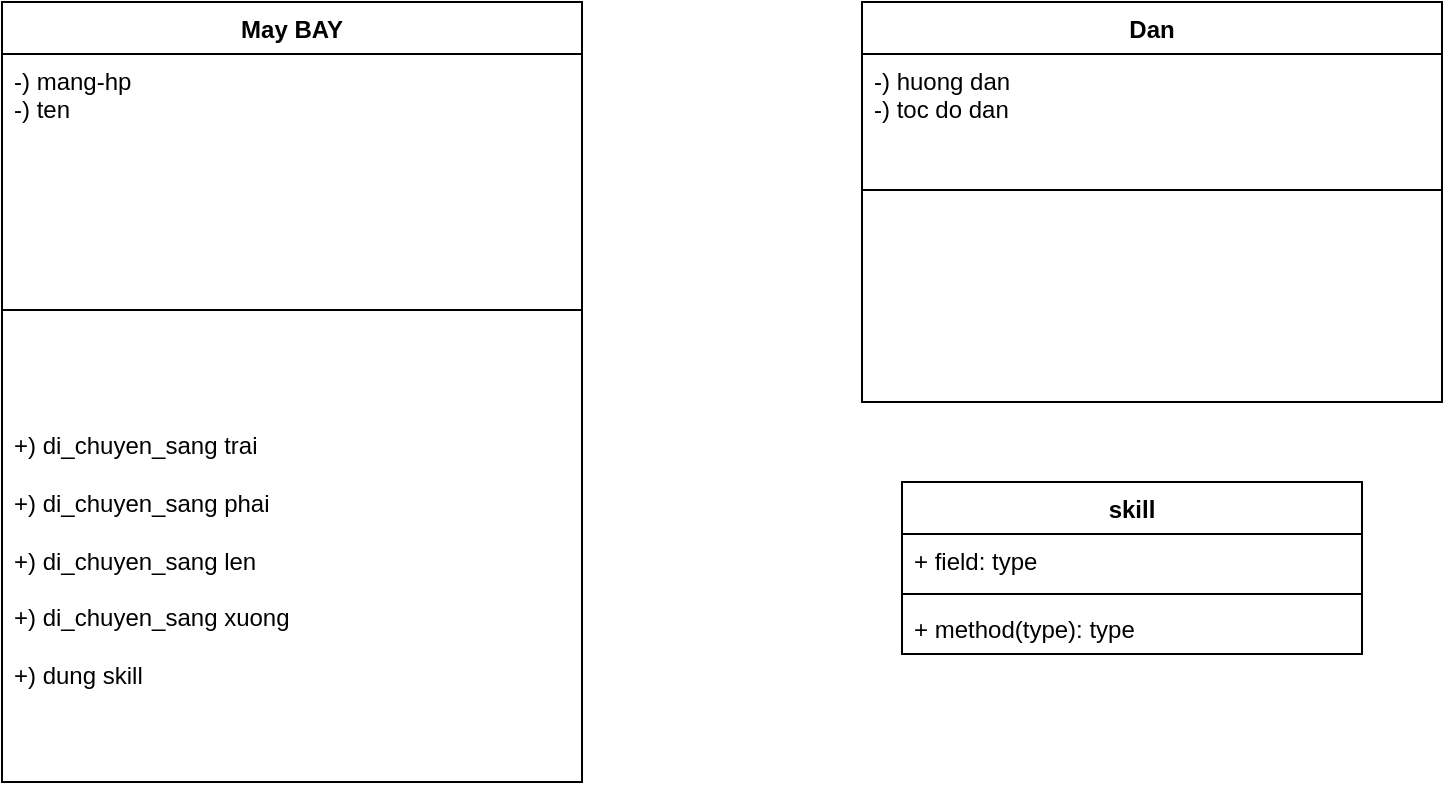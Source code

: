 <mxfile version="24.2.5" type="onedrive">
  <diagram name="Trang-1" id="b6GyrokIfvj_UnQuUkd5">
    <mxGraphModel grid="1" page="1" gridSize="10" guides="1" tooltips="1" connect="1" arrows="1" fold="1" pageScale="1" pageWidth="827" pageHeight="1169" math="0" shadow="0">
      <root>
        <mxCell id="0" />
        <mxCell id="1" parent="0" />
        <mxCell id="HNkaXufgrqIR8gIX1AT5-1" value="May BAY" style="swimlane;fontStyle=1;align=center;verticalAlign=top;childLayout=stackLayout;horizontal=1;startSize=26;horizontalStack=0;resizeParent=1;resizeParentMax=0;resizeLast=0;collapsible=1;marginBottom=0;whiteSpace=wrap;html=1;" vertex="1" parent="1">
          <mxGeometry x="60" y="160" width="290" height="390" as="geometry" />
        </mxCell>
        <mxCell id="HNkaXufgrqIR8gIX1AT5-2" value="-) mang-hp&lt;div&gt;-) ten&lt;/div&gt;&lt;div&gt;&lt;br&gt;&lt;/div&gt;" style="text;strokeColor=none;fillColor=none;align=left;verticalAlign=top;spacingLeft=4;spacingRight=4;overflow=hidden;rotatable=0;points=[[0,0.5],[1,0.5]];portConstraint=eastwest;whiteSpace=wrap;html=1;" vertex="1" parent="HNkaXufgrqIR8gIX1AT5-1">
          <mxGeometry y="26" width="290" height="74" as="geometry" />
        </mxCell>
        <mxCell id="HNkaXufgrqIR8gIX1AT5-3" value="" style="line;strokeWidth=1;fillColor=none;align=left;verticalAlign=middle;spacingTop=-1;spacingLeft=3;spacingRight=3;rotatable=0;labelPosition=right;points=[];portConstraint=eastwest;strokeColor=inherit;" vertex="1" parent="HNkaXufgrqIR8gIX1AT5-1">
          <mxGeometry y="100" width="290" height="108" as="geometry" />
        </mxCell>
        <mxCell id="HNkaXufgrqIR8gIX1AT5-4" value="+) di_chuyen_sang trai&lt;div&gt;&lt;br&gt;&lt;/div&gt;&lt;div&gt;+) di_chuyen_sang phai&lt;div&gt;&lt;br&gt;&lt;/div&gt;&lt;/div&gt;&lt;div&gt;+) di_chuyen_sang len&lt;div&gt;&lt;br&gt;&lt;/div&gt;&lt;/div&gt;&lt;div&gt;+) di_chuyen_sang xuong&lt;/div&gt;&lt;div&gt;&lt;br&gt;&lt;/div&gt;&lt;div&gt;+) dung skill&lt;br&gt;&lt;div&gt;&lt;br&gt;&lt;/div&gt;&lt;/div&gt;" style="text;strokeColor=none;fillColor=none;align=left;verticalAlign=top;spacingLeft=4;spacingRight=4;overflow=hidden;rotatable=0;points=[[0,0.5],[1,0.5]];portConstraint=eastwest;whiteSpace=wrap;html=1;" vertex="1" parent="HNkaXufgrqIR8gIX1AT5-1">
          <mxGeometry y="208" width="290" height="182" as="geometry" />
        </mxCell>
        <mxCell id="HNkaXufgrqIR8gIX1AT5-5" value="Dan" style="swimlane;fontStyle=1;align=center;verticalAlign=top;childLayout=stackLayout;horizontal=1;startSize=26;horizontalStack=0;resizeParent=1;resizeParentMax=0;resizeLast=0;collapsible=1;marginBottom=0;whiteSpace=wrap;html=1;" vertex="1" parent="1">
          <mxGeometry x="490" y="160" width="290" height="200" as="geometry" />
        </mxCell>
        <mxCell id="HNkaXufgrqIR8gIX1AT5-6" value="-) huong dan&lt;div&gt;-) toc do dan&lt;/div&gt;&lt;div&gt;&lt;br&gt;&lt;/div&gt;" style="text;strokeColor=none;fillColor=none;align=left;verticalAlign=top;spacingLeft=4;spacingRight=4;overflow=hidden;rotatable=0;points=[[0,0.5],[1,0.5]];portConstraint=eastwest;whiteSpace=wrap;html=1;" vertex="1" parent="HNkaXufgrqIR8gIX1AT5-5">
          <mxGeometry y="26" width="290" height="64" as="geometry" />
        </mxCell>
        <mxCell id="HNkaXufgrqIR8gIX1AT5-7" value="" style="line;strokeWidth=1;fillColor=none;align=left;verticalAlign=middle;spacingTop=-1;spacingLeft=3;spacingRight=3;rotatable=0;labelPosition=right;points=[];portConstraint=eastwest;strokeColor=inherit;" vertex="1" parent="HNkaXufgrqIR8gIX1AT5-5">
          <mxGeometry y="90" width="290" height="8" as="geometry" />
        </mxCell>
        <mxCell id="HNkaXufgrqIR8gIX1AT5-8" value="&lt;div&gt;&lt;br&gt;&lt;/div&gt;" style="text;strokeColor=none;fillColor=none;align=left;verticalAlign=top;spacingLeft=4;spacingRight=4;overflow=hidden;rotatable=0;points=[[0,0.5],[1,0.5]];portConstraint=eastwest;whiteSpace=wrap;html=1;" vertex="1" parent="HNkaXufgrqIR8gIX1AT5-5">
          <mxGeometry y="98" width="290" height="102" as="geometry" />
        </mxCell>
        <mxCell id="HNkaXufgrqIR8gIX1AT5-9" value="skill&lt;div&gt;&lt;br&gt;&lt;/div&gt;" style="swimlane;fontStyle=1;align=center;verticalAlign=top;childLayout=stackLayout;horizontal=1;startSize=26;horizontalStack=0;resizeParent=1;resizeParentMax=0;resizeLast=0;collapsible=1;marginBottom=0;whiteSpace=wrap;html=1;" vertex="1" parent="1">
          <mxGeometry x="510" y="400" width="230" height="86" as="geometry" />
        </mxCell>
        <mxCell id="HNkaXufgrqIR8gIX1AT5-10" value="+ field: type" style="text;strokeColor=none;fillColor=none;align=left;verticalAlign=top;spacingLeft=4;spacingRight=4;overflow=hidden;rotatable=0;points=[[0,0.5],[1,0.5]];portConstraint=eastwest;whiteSpace=wrap;html=1;" vertex="1" parent="HNkaXufgrqIR8gIX1AT5-9">
          <mxGeometry y="26" width="230" height="26" as="geometry" />
        </mxCell>
        <mxCell id="HNkaXufgrqIR8gIX1AT5-11" value="" style="line;strokeWidth=1;fillColor=none;align=left;verticalAlign=middle;spacingTop=-1;spacingLeft=3;spacingRight=3;rotatable=0;labelPosition=right;points=[];portConstraint=eastwest;strokeColor=inherit;" vertex="1" parent="HNkaXufgrqIR8gIX1AT5-9">
          <mxGeometry y="52" width="230" height="8" as="geometry" />
        </mxCell>
        <mxCell id="HNkaXufgrqIR8gIX1AT5-12" value="+ method(type): type" style="text;strokeColor=none;fillColor=none;align=left;verticalAlign=top;spacingLeft=4;spacingRight=4;overflow=hidden;rotatable=0;points=[[0,0.5],[1,0.5]];portConstraint=eastwest;whiteSpace=wrap;html=1;" vertex="1" parent="HNkaXufgrqIR8gIX1AT5-9">
          <mxGeometry y="60" width="230" height="26" as="geometry" />
        </mxCell>
      </root>
    </mxGraphModel>
  </diagram>
</mxfile>

